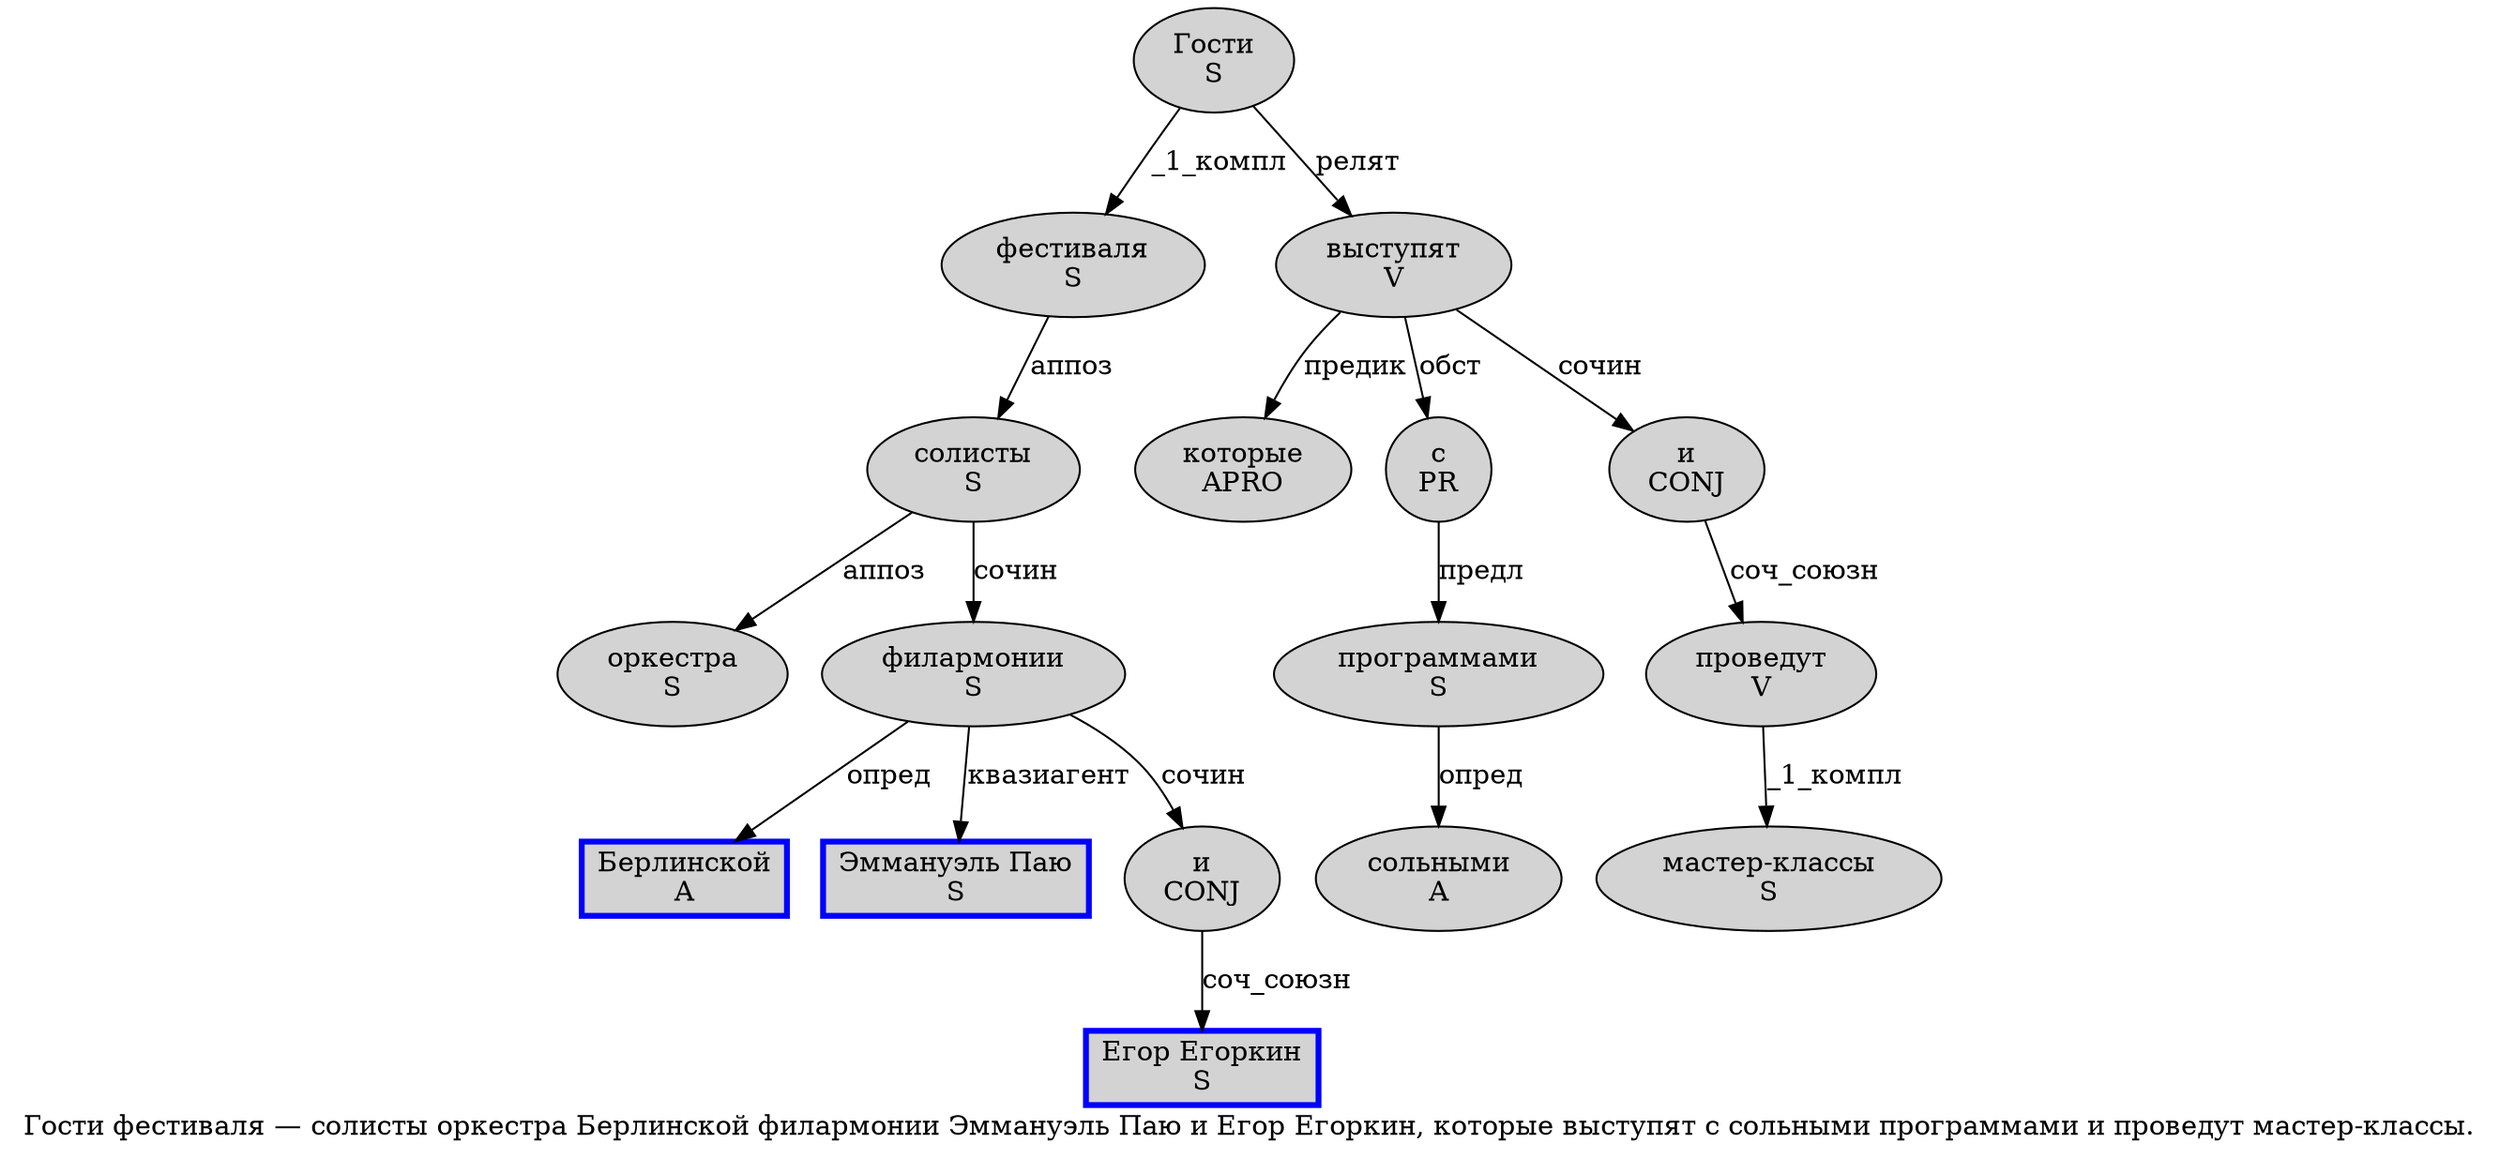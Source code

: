digraph SENTENCE_135 {
	graph [label="Гости фестиваля — солисты оркестра Берлинской филармонии Эммануэль Паю и Егор Егоркин, которые выступят с сольными программами и проведут мастер-классы."]
	node [style=filled]
		0 [label="Гости
S" color="" fillcolor=lightgray penwidth=1 shape=ellipse]
		1 [label="фестиваля
S" color="" fillcolor=lightgray penwidth=1 shape=ellipse]
		3 [label="солисты
S" color="" fillcolor=lightgray penwidth=1 shape=ellipse]
		4 [label="оркестра
S" color="" fillcolor=lightgray penwidth=1 shape=ellipse]
		5 [label="Берлинской
A" color=blue fillcolor=lightgray penwidth=3 shape=box]
		6 [label="филармонии
S" color="" fillcolor=lightgray penwidth=1 shape=ellipse]
		7 [label="Эммануэль Паю
S" color=blue fillcolor=lightgray penwidth=3 shape=box]
		8 [label="и
CONJ" color="" fillcolor=lightgray penwidth=1 shape=ellipse]
		9 [label="Егор Егоркин
S" color=blue fillcolor=lightgray penwidth=3 shape=box]
		11 [label="которые
APRO" color="" fillcolor=lightgray penwidth=1 shape=ellipse]
		12 [label="выступят
V" color="" fillcolor=lightgray penwidth=1 shape=ellipse]
		13 [label="с
PR" color="" fillcolor=lightgray penwidth=1 shape=ellipse]
		14 [label="сольными
A" color="" fillcolor=lightgray penwidth=1 shape=ellipse]
		15 [label="программами
S" color="" fillcolor=lightgray penwidth=1 shape=ellipse]
		16 [label="и
CONJ" color="" fillcolor=lightgray penwidth=1 shape=ellipse]
		17 [label="проведут
V" color="" fillcolor=lightgray penwidth=1 shape=ellipse]
		18 [label="мастер-классы
S" color="" fillcolor=lightgray penwidth=1 shape=ellipse]
			13 -> 15 [label="предл"]
			17 -> 18 [label="_1_компл"]
			6 -> 5 [label="опред"]
			6 -> 7 [label="квазиагент"]
			6 -> 8 [label="сочин"]
			1 -> 3 [label="аппоз"]
			15 -> 14 [label="опред"]
			0 -> 1 [label="_1_компл"]
			0 -> 12 [label="релят"]
			12 -> 11 [label="предик"]
			12 -> 13 [label="обст"]
			12 -> 16 [label="сочин"]
			3 -> 4 [label="аппоз"]
			3 -> 6 [label="сочин"]
			8 -> 9 [label="соч_союзн"]
			16 -> 17 [label="соч_союзн"]
}